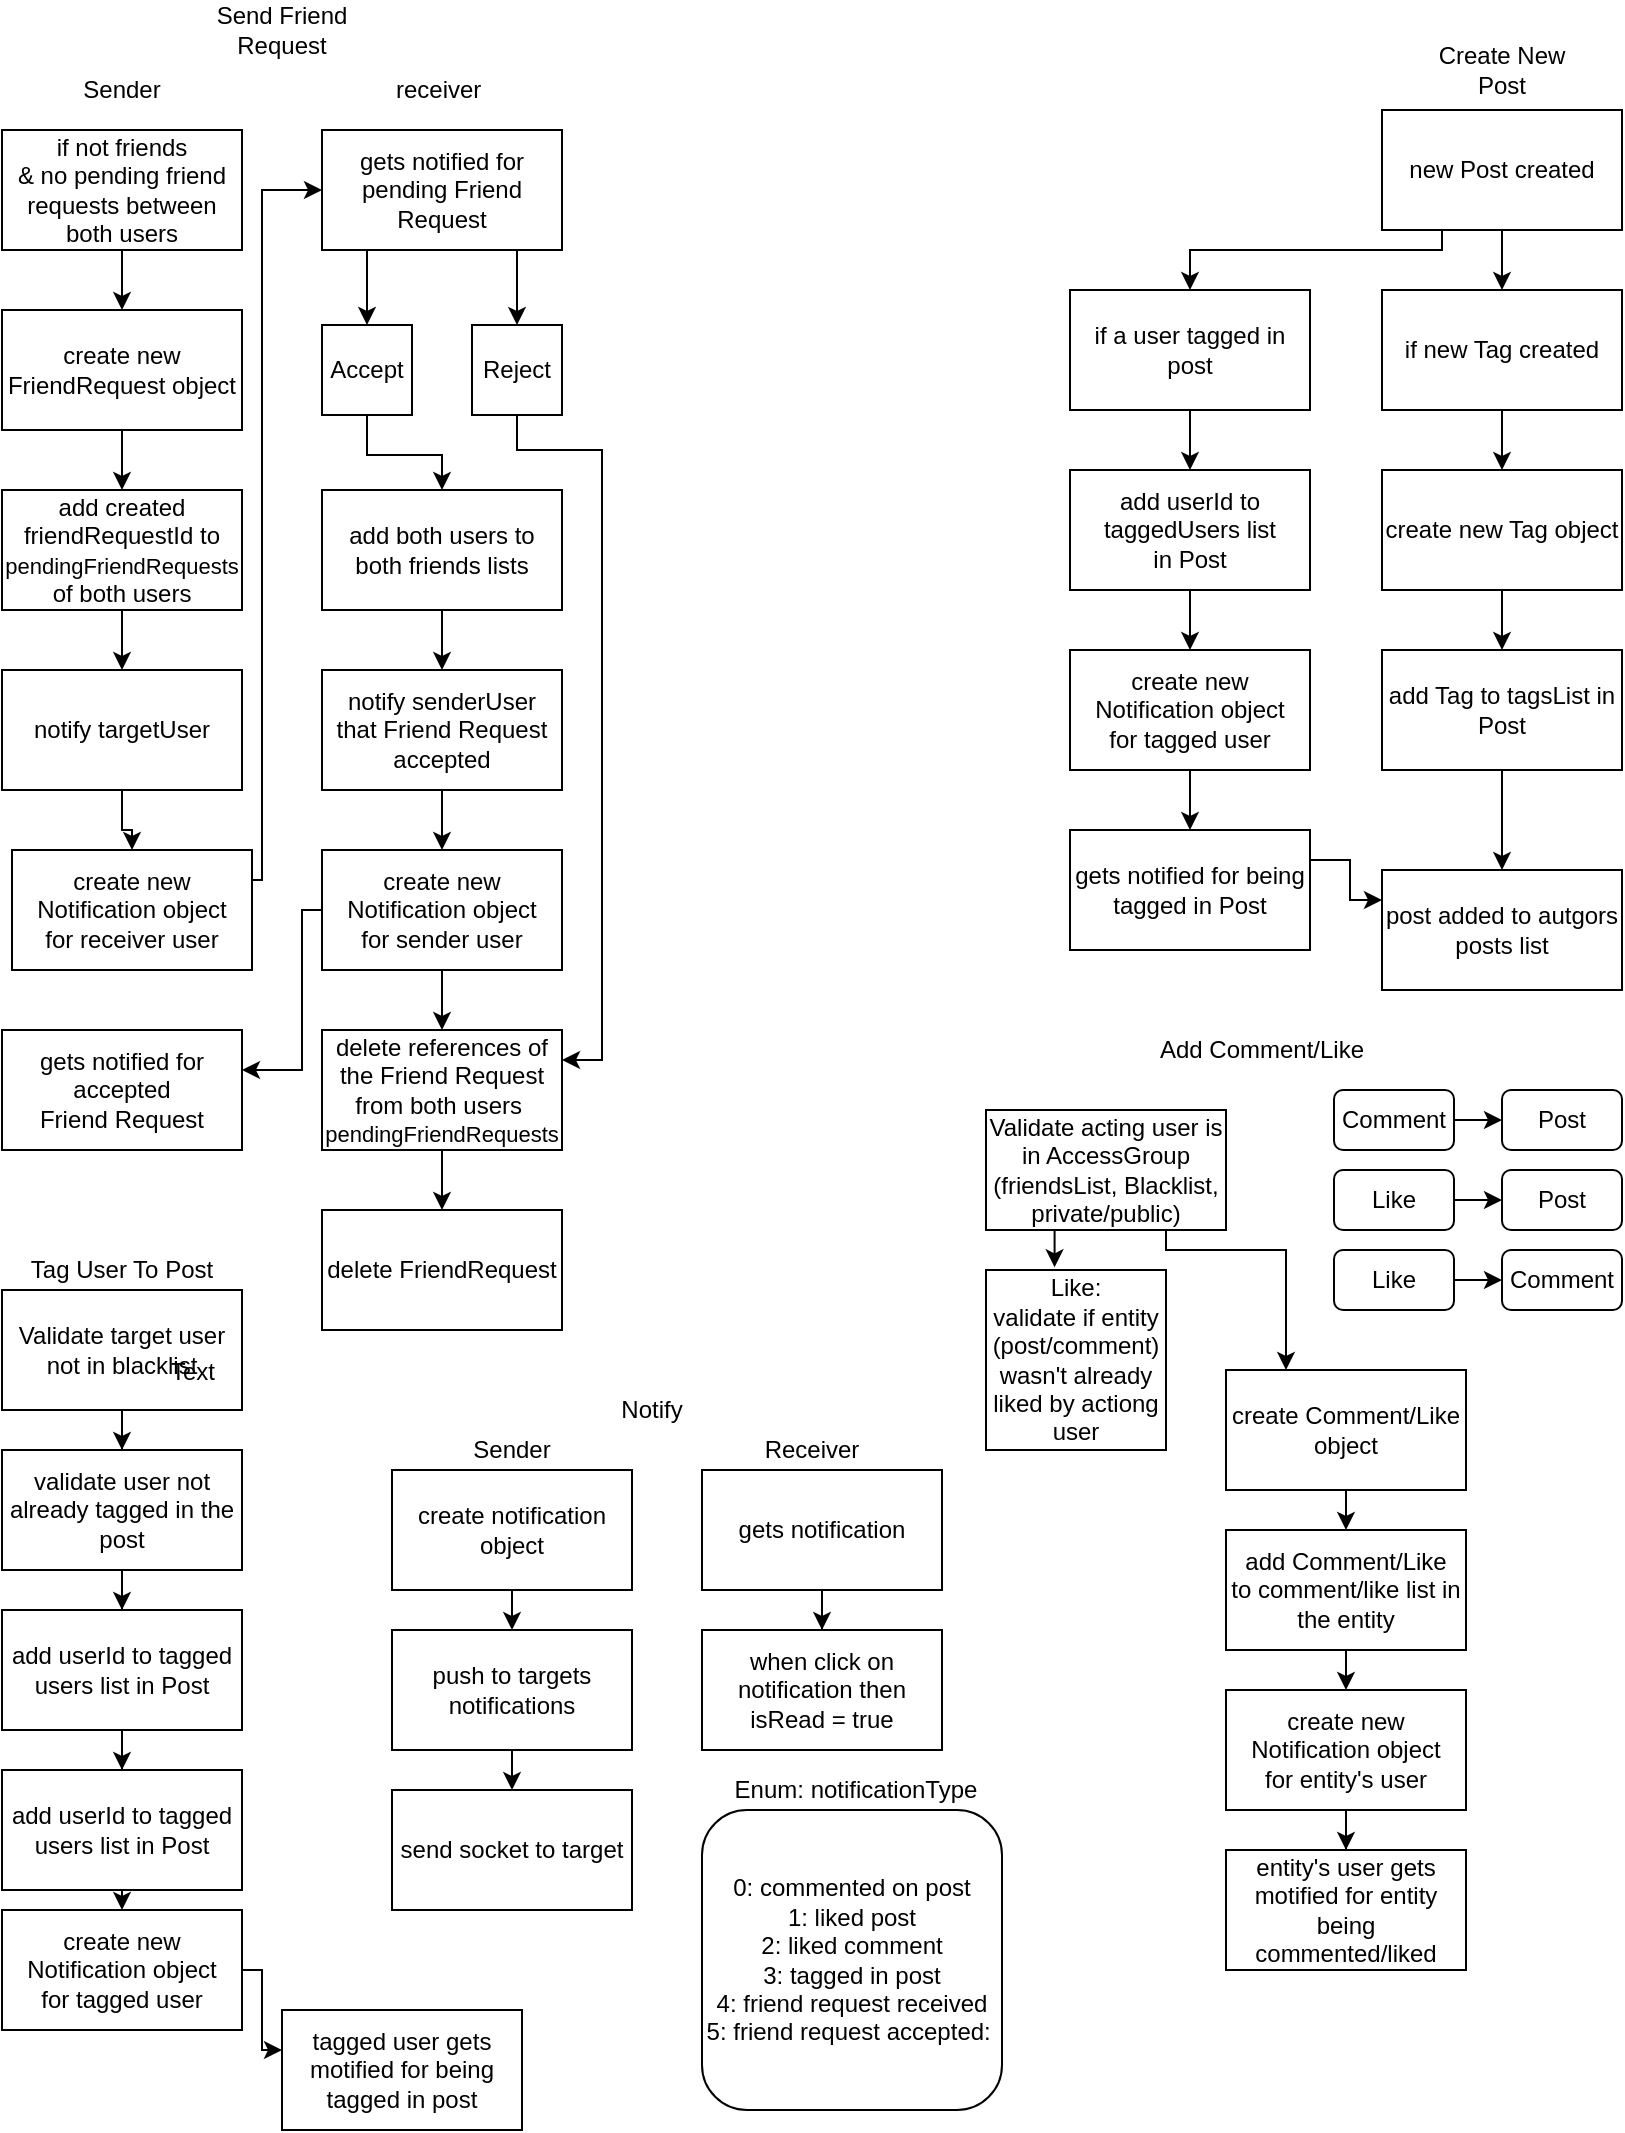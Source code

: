 <mxfile version="12.7.2" type="device"><diagram id="Eob0ZZDaNnzjsJ9SQ65y" name="Page-1"><mxGraphModel dx="985" dy="557" grid="1" gridSize="10" guides="1" tooltips="1" connect="1" arrows="1" fold="1" page="1" pageScale="1" pageWidth="850" pageHeight="1100" math="0" shadow="0"><root><mxCell id="0"/><mxCell id="1" parent="0"/><mxCell id="Vmo9bWAXrCTbybyQjrpj-23" style="edgeStyle=orthogonalEdgeStyle;rounded=0;orthogonalLoop=1;jettySize=auto;html=1;exitX=0.5;exitY=1;exitDx=0;exitDy=0;entryX=0.5;entryY=0;entryDx=0;entryDy=0;" edge="1" parent="1" source="Vmo9bWAXrCTbybyQjrpj-2" target="Vmo9bWAXrCTbybyQjrpj-9"><mxGeometry relative="1" as="geometry"/></mxCell><mxCell id="Vmo9bWAXrCTbybyQjrpj-2" value="if not friends&lt;br&gt;&amp;amp; no pending friend requests between both users" style="whiteSpace=wrap;html=1;" vertex="1" parent="1"><mxGeometry x="20" y="90" width="120" height="60" as="geometry"/></mxCell><mxCell id="Vmo9bWAXrCTbybyQjrpj-3" value="Send Friend Request" style="text;html=1;strokeColor=none;fillColor=none;align=center;verticalAlign=middle;whiteSpace=wrap;rounded=0;" vertex="1" parent="1"><mxGeometry x="120" y="30" width="80" height="20" as="geometry"/></mxCell><mxCell id="Vmo9bWAXrCTbybyQjrpj-4" value="Sender" style="text;html=1;strokeColor=none;fillColor=none;align=center;verticalAlign=middle;whiteSpace=wrap;rounded=0;" vertex="1" parent="1"><mxGeometry x="60" y="60" width="40" height="20" as="geometry"/></mxCell><mxCell id="Vmo9bWAXrCTbybyQjrpj-5" value="receiver&amp;nbsp;" style="text;html=1;strokeColor=none;fillColor=none;align=center;verticalAlign=middle;whiteSpace=wrap;rounded=0;" vertex="1" parent="1"><mxGeometry x="220" y="60" width="40" height="20" as="geometry"/></mxCell><mxCell id="Vmo9bWAXrCTbybyQjrpj-34" style="edgeStyle=orthogonalEdgeStyle;rounded=0;orthogonalLoop=1;jettySize=auto;html=1;exitX=0.5;exitY=1;exitDx=0;exitDy=0;entryX=0.5;entryY=0;entryDx=0;entryDy=0;" edge="1" parent="1" source="Vmo9bWAXrCTbybyQjrpj-6" target="Vmo9bWAXrCTbybyQjrpj-13"><mxGeometry relative="1" as="geometry"/></mxCell><mxCell id="Vmo9bWAXrCTbybyQjrpj-6" value="add both users to both friends lists" style="whiteSpace=wrap;html=1;" vertex="1" parent="1"><mxGeometry x="180" y="270" width="120" height="60" as="geometry"/></mxCell><mxCell id="Vmo9bWAXrCTbybyQjrpj-24" style="edgeStyle=orthogonalEdgeStyle;rounded=0;orthogonalLoop=1;jettySize=auto;html=1;exitX=0.5;exitY=1;exitDx=0;exitDy=0;entryX=0.5;entryY=0;entryDx=0;entryDy=0;" edge="1" parent="1" source="Vmo9bWAXrCTbybyQjrpj-9" target="Vmo9bWAXrCTbybyQjrpj-10"><mxGeometry relative="1" as="geometry"/></mxCell><mxCell id="Vmo9bWAXrCTbybyQjrpj-9" value="create new FriendRequest object" style="rounded=0;whiteSpace=wrap;html=1;" vertex="1" parent="1"><mxGeometry x="20" y="180" width="120" height="60" as="geometry"/></mxCell><mxCell id="Vmo9bWAXrCTbybyQjrpj-25" style="edgeStyle=orthogonalEdgeStyle;rounded=0;orthogonalLoop=1;jettySize=auto;html=1;exitX=0.5;exitY=1;exitDx=0;exitDy=0;entryX=0.5;entryY=0;entryDx=0;entryDy=0;" edge="1" parent="1" source="Vmo9bWAXrCTbybyQjrpj-10" target="Vmo9bWAXrCTbybyQjrpj-11"><mxGeometry relative="1" as="geometry"/></mxCell><mxCell id="Vmo9bWAXrCTbybyQjrpj-10" value="add created friendRequestId to&lt;br&gt;&lt;font style=&quot;font-size: 11px&quot;&gt;pendingFriendRequests&lt;br&gt;&lt;/font&gt;of both users" style="rounded=0;whiteSpace=wrap;html=1;" vertex="1" parent="1"><mxGeometry x="20" y="270" width="120" height="60" as="geometry"/></mxCell><mxCell id="Vmo9bWAXrCTbybyQjrpj-26" style="edgeStyle=orthogonalEdgeStyle;rounded=0;orthogonalLoop=1;jettySize=auto;html=1;exitX=0.5;exitY=1;exitDx=0;exitDy=0;" edge="1" parent="1" source="Vmo9bWAXrCTbybyQjrpj-11" target="Vmo9bWAXrCTbybyQjrpj-12"><mxGeometry relative="1" as="geometry"/></mxCell><mxCell id="Vmo9bWAXrCTbybyQjrpj-11" value="notify targetUser" style="rounded=0;whiteSpace=wrap;html=1;" vertex="1" parent="1"><mxGeometry x="20" y="360" width="120" height="60" as="geometry"/></mxCell><mxCell id="Vmo9bWAXrCTbybyQjrpj-30" style="edgeStyle=orthogonalEdgeStyle;rounded=0;orthogonalLoop=1;jettySize=auto;html=1;exitX=1;exitY=0.25;exitDx=0;exitDy=0;entryX=0;entryY=0.5;entryDx=0;entryDy=0;" edge="1" parent="1" source="Vmo9bWAXrCTbybyQjrpj-12" target="Vmo9bWAXrCTbybyQjrpj-29"><mxGeometry relative="1" as="geometry"><Array as="points"><mxPoint x="150" y="465"/><mxPoint x="150" y="120"/></Array></mxGeometry></mxCell><mxCell id="Vmo9bWAXrCTbybyQjrpj-12" value="create new Notification object&lt;br&gt;for receiver user" style="rounded=0;whiteSpace=wrap;html=1;" vertex="1" parent="1"><mxGeometry x="25" y="450" width="120" height="60" as="geometry"/></mxCell><mxCell id="Vmo9bWAXrCTbybyQjrpj-35" style="edgeStyle=orthogonalEdgeStyle;rounded=0;orthogonalLoop=1;jettySize=auto;html=1;exitX=0.5;exitY=1;exitDx=0;exitDy=0;entryX=0.5;entryY=0;entryDx=0;entryDy=0;" edge="1" parent="1" source="Vmo9bWAXrCTbybyQjrpj-13" target="Vmo9bWAXrCTbybyQjrpj-14"><mxGeometry relative="1" as="geometry"/></mxCell><mxCell id="Vmo9bWAXrCTbybyQjrpj-13" value="notify senderUser&lt;br&gt;that Friend Request accepted" style="rounded=0;whiteSpace=wrap;html=1;" vertex="1" parent="1"><mxGeometry x="180" y="360" width="120" height="60" as="geometry"/></mxCell><mxCell id="Vmo9bWAXrCTbybyQjrpj-36" style="edgeStyle=orthogonalEdgeStyle;rounded=0;orthogonalLoop=1;jettySize=auto;html=1;exitX=0.5;exitY=1;exitDx=0;exitDy=0;entryX=0.5;entryY=0;entryDx=0;entryDy=0;" edge="1" parent="1" source="Vmo9bWAXrCTbybyQjrpj-14" target="Vmo9bWAXrCTbybyQjrpj-17"><mxGeometry relative="1" as="geometry"/></mxCell><mxCell id="Vmo9bWAXrCTbybyQjrpj-39" style="edgeStyle=orthogonalEdgeStyle;rounded=0;orthogonalLoop=1;jettySize=auto;html=1;exitX=0;exitY=0.5;exitDx=0;exitDy=0;entryX=1;entryY=0.333;entryDx=0;entryDy=0;entryPerimeter=0;" edge="1" parent="1" source="Vmo9bWAXrCTbybyQjrpj-14" target="Vmo9bWAXrCTbybyQjrpj-19"><mxGeometry relative="1" as="geometry"><Array as="points"><mxPoint x="170" y="480"/><mxPoint x="170" y="560"/></Array></mxGeometry></mxCell><mxCell id="Vmo9bWAXrCTbybyQjrpj-14" value="create new Notification object&lt;br&gt;for sender user" style="rounded=0;whiteSpace=wrap;html=1;" vertex="1" parent="1"><mxGeometry x="180" y="450" width="120" height="60" as="geometry"/></mxCell><mxCell id="Vmo9bWAXrCTbybyQjrpj-37" style="edgeStyle=orthogonalEdgeStyle;rounded=0;orthogonalLoop=1;jettySize=auto;html=1;entryX=0.5;entryY=0;entryDx=0;entryDy=0;" edge="1" parent="1" source="Vmo9bWAXrCTbybyQjrpj-17" target="Vmo9bWAXrCTbybyQjrpj-18"><mxGeometry relative="1" as="geometry"/></mxCell><mxCell id="Vmo9bWAXrCTbybyQjrpj-17" value="delete references of the Friend Request from both users&amp;nbsp;&lt;br&gt;&lt;font style=&quot;font-size: 11px&quot;&gt;pendingFriendRequests&lt;/font&gt;" style="rounded=0;whiteSpace=wrap;html=1;" vertex="1" parent="1"><mxGeometry x="180" y="540" width="120" height="60" as="geometry"/></mxCell><mxCell id="Vmo9bWAXrCTbybyQjrpj-18" value="delete FriendRequest" style="rounded=0;whiteSpace=wrap;html=1;" vertex="1" parent="1"><mxGeometry x="180" y="630" width="120" height="60" as="geometry"/></mxCell><mxCell id="Vmo9bWAXrCTbybyQjrpj-19" value="gets notified for accepted &lt;br&gt;Friend Request" style="rounded=0;whiteSpace=wrap;html=1;" vertex="1" parent="1"><mxGeometry x="20" y="540" width="120" height="60" as="geometry"/></mxCell><mxCell id="Vmo9bWAXrCTbybyQjrpj-33" style="edgeStyle=orthogonalEdgeStyle;rounded=0;orthogonalLoop=1;jettySize=auto;html=1;exitX=0.5;exitY=1;exitDx=0;exitDy=0;entryX=0.5;entryY=0;entryDx=0;entryDy=0;" edge="1" parent="1" source="Vmo9bWAXrCTbybyQjrpj-20" target="Vmo9bWAXrCTbybyQjrpj-6"><mxGeometry relative="1" as="geometry"/></mxCell><mxCell id="Vmo9bWAXrCTbybyQjrpj-20" value="Accept" style="whiteSpace=wrap;html=1;aspect=fixed;" vertex="1" parent="1"><mxGeometry x="180" y="187.5" width="45" height="45" as="geometry"/></mxCell><mxCell id="Vmo9bWAXrCTbybyQjrpj-40" style="edgeStyle=orthogonalEdgeStyle;rounded=0;orthogonalLoop=1;jettySize=auto;html=1;exitX=0.5;exitY=1;exitDx=0;exitDy=0;entryX=1;entryY=0.25;entryDx=0;entryDy=0;" edge="1" parent="1" source="Vmo9bWAXrCTbybyQjrpj-21" target="Vmo9bWAXrCTbybyQjrpj-17"><mxGeometry relative="1" as="geometry"><Array as="points"><mxPoint x="278" y="250"/><mxPoint x="320" y="250"/><mxPoint x="320" y="555"/></Array></mxGeometry></mxCell><mxCell id="Vmo9bWAXrCTbybyQjrpj-21" value="Reject" style="whiteSpace=wrap;html=1;aspect=fixed;" vertex="1" parent="1"><mxGeometry x="255" y="187.5" width="45" height="45" as="geometry"/></mxCell><mxCell id="Vmo9bWAXrCTbybyQjrpj-31" style="edgeStyle=orthogonalEdgeStyle;rounded=0;orthogonalLoop=1;jettySize=auto;html=1;exitX=0.25;exitY=1;exitDx=0;exitDy=0;entryX=0.5;entryY=0;entryDx=0;entryDy=0;" edge="1" parent="1" source="Vmo9bWAXrCTbybyQjrpj-29" target="Vmo9bWAXrCTbybyQjrpj-20"><mxGeometry relative="1" as="geometry"/></mxCell><mxCell id="Vmo9bWAXrCTbybyQjrpj-32" style="edgeStyle=orthogonalEdgeStyle;rounded=0;orthogonalLoop=1;jettySize=auto;html=1;exitX=0.75;exitY=1;exitDx=0;exitDy=0;entryX=0.5;entryY=0;entryDx=0;entryDy=0;" edge="1" parent="1" source="Vmo9bWAXrCTbybyQjrpj-29" target="Vmo9bWAXrCTbybyQjrpj-21"><mxGeometry relative="1" as="geometry"/></mxCell><mxCell id="Vmo9bWAXrCTbybyQjrpj-29" value="gets notified for pending Friend Request" style="rounded=0;whiteSpace=wrap;html=1;" vertex="1" parent="1"><mxGeometry x="180" y="90" width="120" height="60" as="geometry"/></mxCell><mxCell id="Vmo9bWAXrCTbybyQjrpj-41" value="Create New Post" style="text;html=1;strokeColor=none;fillColor=none;align=center;verticalAlign=middle;whiteSpace=wrap;rounded=0;" vertex="1" parent="1"><mxGeometry x="730" y="50" width="80" height="20" as="geometry"/></mxCell><mxCell id="Vmo9bWAXrCTbybyQjrpj-52" style="edgeStyle=orthogonalEdgeStyle;rounded=0;orthogonalLoop=1;jettySize=auto;html=1;exitX=0.5;exitY=1;exitDx=0;exitDy=0;entryX=0.5;entryY=0;entryDx=0;entryDy=0;" edge="1" parent="1" source="Vmo9bWAXrCTbybyQjrpj-42" target="Vmo9bWAXrCTbybyQjrpj-49"><mxGeometry relative="1" as="geometry"/></mxCell><mxCell id="Vmo9bWAXrCTbybyQjrpj-53" style="edgeStyle=orthogonalEdgeStyle;rounded=0;orthogonalLoop=1;jettySize=auto;html=1;exitX=0.25;exitY=1;exitDx=0;exitDy=0;" edge="1" parent="1" source="Vmo9bWAXrCTbybyQjrpj-42" target="Vmo9bWAXrCTbybyQjrpj-45"><mxGeometry relative="1" as="geometry"><Array as="points"><mxPoint x="740" y="150"/><mxPoint x="614" y="150"/></Array></mxGeometry></mxCell><mxCell id="Vmo9bWAXrCTbybyQjrpj-42" value="new Post created" style="rounded=0;whiteSpace=wrap;html=1;" vertex="1" parent="1"><mxGeometry x="710" y="80" width="120" height="60" as="geometry"/></mxCell><mxCell id="Vmo9bWAXrCTbybyQjrpj-44" value="post added to autgors posts list" style="rounded=0;whiteSpace=wrap;html=1;" vertex="1" parent="1"><mxGeometry x="710" y="460" width="120" height="60" as="geometry"/></mxCell><mxCell id="Vmo9bWAXrCTbybyQjrpj-55" value="" style="edgeStyle=orthogonalEdgeStyle;rounded=0;orthogonalLoop=1;jettySize=auto;html=1;" edge="1" parent="1" source="Vmo9bWAXrCTbybyQjrpj-45" target="Vmo9bWAXrCTbybyQjrpj-48"><mxGeometry relative="1" as="geometry"/></mxCell><mxCell id="Vmo9bWAXrCTbybyQjrpj-45" value="if a user tagged in post" style="rounded=0;whiteSpace=wrap;html=1;" vertex="1" parent="1"><mxGeometry x="554" y="170" width="120" height="60" as="geometry"/></mxCell><mxCell id="Vmo9bWAXrCTbybyQjrpj-60" style="edgeStyle=orthogonalEdgeStyle;rounded=0;orthogonalLoop=1;jettySize=auto;html=1;exitX=1;exitY=0.25;exitDx=0;exitDy=0;entryX=0;entryY=0.25;entryDx=0;entryDy=0;" edge="1" parent="1" source="Vmo9bWAXrCTbybyQjrpj-46" target="Vmo9bWAXrCTbybyQjrpj-44"><mxGeometry relative="1" as="geometry"/></mxCell><mxCell id="Vmo9bWAXrCTbybyQjrpj-46" value="gets notified for being tagged in Post" style="rounded=0;whiteSpace=wrap;html=1;" vertex="1" parent="1"><mxGeometry x="554" y="440" width="120" height="60" as="geometry"/></mxCell><mxCell id="Vmo9bWAXrCTbybyQjrpj-59" value="" style="edgeStyle=orthogonalEdgeStyle;rounded=0;orthogonalLoop=1;jettySize=auto;html=1;" edge="1" parent="1" source="Vmo9bWAXrCTbybyQjrpj-47" target="Vmo9bWAXrCTbybyQjrpj-46"><mxGeometry relative="1" as="geometry"/></mxCell><mxCell id="Vmo9bWAXrCTbybyQjrpj-47" value="create new Notification object&lt;br&gt;for tagged user" style="rounded=0;whiteSpace=wrap;html=1;" vertex="1" parent="1"><mxGeometry x="554" y="350" width="120" height="60" as="geometry"/></mxCell><mxCell id="Vmo9bWAXrCTbybyQjrpj-57" value="" style="edgeStyle=orthogonalEdgeStyle;rounded=0;orthogonalLoop=1;jettySize=auto;html=1;" edge="1" parent="1" source="Vmo9bWAXrCTbybyQjrpj-48" target="Vmo9bWAXrCTbybyQjrpj-47"><mxGeometry relative="1" as="geometry"/></mxCell><mxCell id="Vmo9bWAXrCTbybyQjrpj-48" value="add userId to taggedUsers list&lt;br&gt;in Post" style="rounded=0;whiteSpace=wrap;html=1;" vertex="1" parent="1"><mxGeometry x="554" y="260" width="120" height="60" as="geometry"/></mxCell><mxCell id="Vmo9bWAXrCTbybyQjrpj-54" value="" style="edgeStyle=orthogonalEdgeStyle;rounded=0;orthogonalLoop=1;jettySize=auto;html=1;" edge="1" parent="1" source="Vmo9bWAXrCTbybyQjrpj-49" target="Vmo9bWAXrCTbybyQjrpj-50"><mxGeometry relative="1" as="geometry"/></mxCell><mxCell id="Vmo9bWAXrCTbybyQjrpj-49" value="if new Tag created" style="rounded=0;whiteSpace=wrap;html=1;" vertex="1" parent="1"><mxGeometry x="710" y="170" width="120" height="60" as="geometry"/></mxCell><mxCell id="Vmo9bWAXrCTbybyQjrpj-56" value="" style="edgeStyle=orthogonalEdgeStyle;rounded=0;orthogonalLoop=1;jettySize=auto;html=1;" edge="1" parent="1" source="Vmo9bWAXrCTbybyQjrpj-50" target="Vmo9bWAXrCTbybyQjrpj-51"><mxGeometry relative="1" as="geometry"/></mxCell><mxCell id="Vmo9bWAXrCTbybyQjrpj-50" value="create new Tag object" style="rounded=0;whiteSpace=wrap;html=1;" vertex="1" parent="1"><mxGeometry x="710" y="260" width="120" height="60" as="geometry"/></mxCell><mxCell id="Vmo9bWAXrCTbybyQjrpj-58" value="" style="edgeStyle=orthogonalEdgeStyle;rounded=0;orthogonalLoop=1;jettySize=auto;html=1;" edge="1" parent="1" source="Vmo9bWAXrCTbybyQjrpj-51" target="Vmo9bWAXrCTbybyQjrpj-44"><mxGeometry relative="1" as="geometry"/></mxCell><mxCell id="Vmo9bWAXrCTbybyQjrpj-51" value="add Tag to tagsList in Post" style="rounded=0;whiteSpace=wrap;html=1;" vertex="1" parent="1"><mxGeometry x="710" y="350" width="120" height="60" as="geometry"/></mxCell><mxCell id="Vmo9bWAXrCTbybyQjrpj-61" value="Add Comment/Like" style="text;html=1;strokeColor=none;fillColor=none;align=center;verticalAlign=middle;whiteSpace=wrap;rounded=0;" vertex="1" parent="1"><mxGeometry x="590" y="540" width="120" height="20" as="geometry"/></mxCell><mxCell id="Vmo9bWAXrCTbybyQjrpj-85" value="" style="edgeStyle=orthogonalEdgeStyle;rounded=0;orthogonalLoop=1;jettySize=auto;html=1;" edge="1" parent="1" source="Vmo9bWAXrCTbybyQjrpj-76" target="Vmo9bWAXrCTbybyQjrpj-82"><mxGeometry relative="1" as="geometry"/></mxCell><mxCell id="Vmo9bWAXrCTbybyQjrpj-76" value="Comment" style="rounded=1;whiteSpace=wrap;html=1;" vertex="1" parent="1"><mxGeometry x="686" y="570" width="60" height="30" as="geometry"/></mxCell><mxCell id="Vmo9bWAXrCTbybyQjrpj-86" value="" style="edgeStyle=orthogonalEdgeStyle;rounded=0;orthogonalLoop=1;jettySize=auto;html=1;" edge="1" parent="1" source="Vmo9bWAXrCTbybyQjrpj-77" target="Vmo9bWAXrCTbybyQjrpj-83"><mxGeometry relative="1" as="geometry"/></mxCell><mxCell id="Vmo9bWAXrCTbybyQjrpj-77" value="Like" style="rounded=1;whiteSpace=wrap;html=1;" vertex="1" parent="1"><mxGeometry x="686" y="610" width="60" height="30" as="geometry"/></mxCell><mxCell id="Vmo9bWAXrCTbybyQjrpj-87" value="" style="edgeStyle=orthogonalEdgeStyle;rounded=0;orthogonalLoop=1;jettySize=auto;html=1;" edge="1" parent="1" source="Vmo9bWAXrCTbybyQjrpj-78" target="Vmo9bWAXrCTbybyQjrpj-84"><mxGeometry relative="1" as="geometry"/></mxCell><mxCell id="Vmo9bWAXrCTbybyQjrpj-78" value="Like" style="rounded=1;whiteSpace=wrap;html=1;" vertex="1" parent="1"><mxGeometry x="686" y="650" width="60" height="30" as="geometry"/></mxCell><mxCell id="Vmo9bWAXrCTbybyQjrpj-82" value="Post" style="rounded=1;whiteSpace=wrap;html=1;" vertex="1" parent="1"><mxGeometry x="770" y="570" width="60" height="30" as="geometry"/></mxCell><mxCell id="Vmo9bWAXrCTbybyQjrpj-83" value="Post" style="rounded=1;whiteSpace=wrap;html=1;" vertex="1" parent="1"><mxGeometry x="770" y="610" width="60" height="30" as="geometry"/></mxCell><mxCell id="Vmo9bWAXrCTbybyQjrpj-84" value="Comment" style="rounded=1;whiteSpace=wrap;html=1;" vertex="1" parent="1"><mxGeometry x="770" y="650" width="60" height="30" as="geometry"/></mxCell><mxCell id="Vmo9bWAXrCTbybyQjrpj-96" style="edgeStyle=orthogonalEdgeStyle;rounded=0;orthogonalLoop=1;jettySize=auto;html=1;exitX=0.25;exitY=1;exitDx=0;exitDy=0;entryX=0.381;entryY=-0.015;entryDx=0;entryDy=0;entryPerimeter=0;" edge="1" parent="1" source="Vmo9bWAXrCTbybyQjrpj-88" target="Vmo9bWAXrCTbybyQjrpj-89"><mxGeometry relative="1" as="geometry"/></mxCell><mxCell id="Vmo9bWAXrCTbybyQjrpj-118" style="edgeStyle=orthogonalEdgeStyle;rounded=0;orthogonalLoop=1;jettySize=auto;html=1;exitX=0.75;exitY=1;exitDx=0;exitDy=0;entryX=0.25;entryY=0;entryDx=0;entryDy=0;" edge="1" parent="1" source="Vmo9bWAXrCTbybyQjrpj-88" target="Vmo9bWAXrCTbybyQjrpj-92"><mxGeometry relative="1" as="geometry"><Array as="points"><mxPoint x="602" y="650"/><mxPoint x="662" y="650"/></Array></mxGeometry></mxCell><mxCell id="Vmo9bWAXrCTbybyQjrpj-88" value="Validate acting user is in AccessGroup (friendsList, Blacklist, private/public)" style="rounded=0;whiteSpace=wrap;html=1;" vertex="1" parent="1"><mxGeometry x="512" y="580" width="120" height="60" as="geometry"/></mxCell><mxCell id="Vmo9bWAXrCTbybyQjrpj-89" value="Like:&lt;br&gt;validate if entity (post/comment) wasn't already liked by actiong user" style="whiteSpace=wrap;html=1;aspect=fixed;" vertex="1" parent="1"><mxGeometry x="512" y="660" width="90" height="90" as="geometry"/></mxCell><mxCell id="Vmo9bWAXrCTbybyQjrpj-98" style="edgeStyle=orthogonalEdgeStyle;rounded=0;orthogonalLoop=1;jettySize=auto;html=1;exitX=0.5;exitY=1;exitDx=0;exitDy=0;entryX=0.5;entryY=0;entryDx=0;entryDy=0;" edge="1" parent="1" source="Vmo9bWAXrCTbybyQjrpj-92" target="Vmo9bWAXrCTbybyQjrpj-93"><mxGeometry relative="1" as="geometry"/></mxCell><mxCell id="Vmo9bWAXrCTbybyQjrpj-92" value="create Comment/Like object" style="rounded=0;whiteSpace=wrap;html=1;" vertex="1" parent="1"><mxGeometry x="632" y="710" width="120" height="60" as="geometry"/></mxCell><mxCell id="Vmo9bWAXrCTbybyQjrpj-99" style="edgeStyle=orthogonalEdgeStyle;rounded=0;orthogonalLoop=1;jettySize=auto;html=1;exitX=0.5;exitY=1;exitDx=0;exitDy=0;entryX=0.5;entryY=0;entryDx=0;entryDy=0;" edge="1" parent="1" source="Vmo9bWAXrCTbybyQjrpj-93" target="Vmo9bWAXrCTbybyQjrpj-94"><mxGeometry relative="1" as="geometry"/></mxCell><mxCell id="Vmo9bWAXrCTbybyQjrpj-93" value="add Comment/Like&lt;br&gt;to comment/like list in the entity" style="rounded=0;whiteSpace=wrap;html=1;" vertex="1" parent="1"><mxGeometry x="632" y="790" width="120" height="60" as="geometry"/></mxCell><mxCell id="Vmo9bWAXrCTbybyQjrpj-103" value="" style="edgeStyle=orthogonalEdgeStyle;rounded=0;orthogonalLoop=1;jettySize=auto;html=1;" edge="1" parent="1" source="Vmo9bWAXrCTbybyQjrpj-94" target="Vmo9bWAXrCTbybyQjrpj-95"><mxGeometry relative="1" as="geometry"/></mxCell><mxCell id="Vmo9bWAXrCTbybyQjrpj-94" value="create new Notification object&lt;br&gt;for entity's user" style="rounded=0;whiteSpace=wrap;html=1;" vertex="1" parent="1"><mxGeometry x="632" y="870" width="120" height="60" as="geometry"/></mxCell><mxCell id="Vmo9bWAXrCTbybyQjrpj-95" value="entity's user gets motified for entity being commented/liked" style="rounded=0;whiteSpace=wrap;html=1;" vertex="1" parent="1"><mxGeometry x="632" y="950" width="120" height="60" as="geometry"/></mxCell><mxCell id="Vmo9bWAXrCTbybyQjrpj-104" value="Tag User To Post" style="text;html=1;strokeColor=none;fillColor=none;align=center;verticalAlign=middle;whiteSpace=wrap;rounded=0;" vertex="1" parent="1"><mxGeometry x="20" y="650" width="120" height="20" as="geometry"/></mxCell><mxCell id="Vmo9bWAXrCTbybyQjrpj-114" value="" style="edgeStyle=orthogonalEdgeStyle;rounded=0;orthogonalLoop=1;jettySize=auto;html=1;" edge="1" parent="1" source="Vmo9bWAXrCTbybyQjrpj-105" target="Vmo9bWAXrCTbybyQjrpj-106"><mxGeometry relative="1" as="geometry"/></mxCell><mxCell id="Vmo9bWAXrCTbybyQjrpj-105" value="Validate target user not in blacklist" style="rounded=0;whiteSpace=wrap;html=1;" vertex="1" parent="1"><mxGeometry x="20" y="670" width="120" height="60" as="geometry"/></mxCell><mxCell id="Vmo9bWAXrCTbybyQjrpj-115" value="" style="edgeStyle=orthogonalEdgeStyle;rounded=0;orthogonalLoop=1;jettySize=auto;html=1;" edge="1" parent="1" source="Vmo9bWAXrCTbybyQjrpj-106" target="Vmo9bWAXrCTbybyQjrpj-107"><mxGeometry relative="1" as="geometry"/></mxCell><mxCell id="Vmo9bWAXrCTbybyQjrpj-106" value="validate user not already tagged in the post" style="rounded=0;whiteSpace=wrap;html=1;" vertex="1" parent="1"><mxGeometry x="20" y="750" width="120" height="60" as="geometry"/></mxCell><mxCell id="Vmo9bWAXrCTbybyQjrpj-116" value="" style="edgeStyle=orthogonalEdgeStyle;rounded=0;orthogonalLoop=1;jettySize=auto;html=1;" edge="1" parent="1" source="Vmo9bWAXrCTbybyQjrpj-107" target="Vmo9bWAXrCTbybyQjrpj-108"><mxGeometry relative="1" as="geometry"/></mxCell><mxCell id="Vmo9bWAXrCTbybyQjrpj-107" value="add userId to tagged users list in Post" style="rounded=0;whiteSpace=wrap;html=1;" vertex="1" parent="1"><mxGeometry x="20" y="830" width="120" height="60" as="geometry"/></mxCell><mxCell id="Vmo9bWAXrCTbybyQjrpj-117" style="edgeStyle=orthogonalEdgeStyle;rounded=0;orthogonalLoop=1;jettySize=auto;html=1;exitX=0.5;exitY=1;exitDx=0;exitDy=0;entryX=0.5;entryY=0;entryDx=0;entryDy=0;" edge="1" parent="1" source="Vmo9bWAXrCTbybyQjrpj-108" target="Vmo9bWAXrCTbybyQjrpj-110"><mxGeometry relative="1" as="geometry"/></mxCell><mxCell id="Vmo9bWAXrCTbybyQjrpj-108" value="add userId to tagged users list in Post" style="rounded=0;whiteSpace=wrap;html=1;" vertex="1" parent="1"><mxGeometry x="20" y="910" width="120" height="60" as="geometry"/></mxCell><mxCell id="Vmo9bWAXrCTbybyQjrpj-109" value="" style="edgeStyle=orthogonalEdgeStyle;rounded=0;orthogonalLoop=1;jettySize=auto;html=1;" edge="1" parent="1" source="Vmo9bWAXrCTbybyQjrpj-110" target="Vmo9bWAXrCTbybyQjrpj-111"><mxGeometry relative="1" as="geometry"><Array as="points"><mxPoint x="150" y="1010"/><mxPoint x="150" y="1050"/></Array></mxGeometry></mxCell><mxCell id="Vmo9bWAXrCTbybyQjrpj-110" value="create new Notification object&lt;br&gt;for tagged user" style="rounded=0;whiteSpace=wrap;html=1;" vertex="1" parent="1"><mxGeometry x="20" y="980" width="120" height="60" as="geometry"/></mxCell><mxCell id="Vmo9bWAXrCTbybyQjrpj-111" value="tagged user gets motified for being tagged in post" style="rounded=0;whiteSpace=wrap;html=1;" vertex="1" parent="1"><mxGeometry x="160" y="1030" width="120" height="60" as="geometry"/></mxCell><mxCell id="Vmo9bWAXrCTbybyQjrpj-113" value="Text" style="text;html=1;align=center;verticalAlign=middle;resizable=0;points=[];autosize=1;" vertex="1" parent="1"><mxGeometry x="95" y="701" width="40" height="20" as="geometry"/></mxCell><mxCell id="Vmo9bWAXrCTbybyQjrpj-119" value="Notify" style="text;html=1;strokeColor=none;fillColor=none;align=center;verticalAlign=middle;whiteSpace=wrap;rounded=0;" vertex="1" parent="1"><mxGeometry x="320" y="720" width="50" height="20" as="geometry"/></mxCell><mxCell id="Vmo9bWAXrCTbybyQjrpj-120" value="Sender" style="text;html=1;strokeColor=none;fillColor=none;align=center;verticalAlign=middle;whiteSpace=wrap;rounded=0;" vertex="1" parent="1"><mxGeometry x="250" y="740" width="50" height="20" as="geometry"/></mxCell><mxCell id="Vmo9bWAXrCTbybyQjrpj-121" value="Receiver" style="text;html=1;strokeColor=none;fillColor=none;align=center;verticalAlign=middle;whiteSpace=wrap;rounded=0;" vertex="1" parent="1"><mxGeometry x="400" y="740" width="50" height="20" as="geometry"/></mxCell><mxCell id="Vmo9bWAXrCTbybyQjrpj-127" style="edgeStyle=orthogonalEdgeStyle;rounded=0;orthogonalLoop=1;jettySize=auto;html=1;exitX=0.5;exitY=1;exitDx=0;exitDy=0;entryX=0.5;entryY=0;entryDx=0;entryDy=0;" edge="1" parent="1" source="Vmo9bWAXrCTbybyQjrpj-124" target="Vmo9bWAXrCTbybyQjrpj-125"><mxGeometry relative="1" as="geometry"/></mxCell><mxCell id="Vmo9bWAXrCTbybyQjrpj-124" value="create notification object" style="rounded=0;whiteSpace=wrap;html=1;" vertex="1" parent="1"><mxGeometry x="215" y="760" width="120" height="60" as="geometry"/></mxCell><mxCell id="Vmo9bWAXrCTbybyQjrpj-128" style="edgeStyle=orthogonalEdgeStyle;rounded=0;orthogonalLoop=1;jettySize=auto;html=1;exitX=0.5;exitY=1;exitDx=0;exitDy=0;entryX=0.5;entryY=0;entryDx=0;entryDy=0;" edge="1" parent="1" source="Vmo9bWAXrCTbybyQjrpj-125" target="Vmo9bWAXrCTbybyQjrpj-126"><mxGeometry relative="1" as="geometry"/></mxCell><mxCell id="Vmo9bWAXrCTbybyQjrpj-125" value="push to targets notifications" style="rounded=0;whiteSpace=wrap;html=1;" vertex="1" parent="1"><mxGeometry x="215" y="840" width="120" height="60" as="geometry"/></mxCell><mxCell id="Vmo9bWAXrCTbybyQjrpj-126" value="send socket to target" style="rounded=0;whiteSpace=wrap;html=1;" vertex="1" parent="1"><mxGeometry x="215" y="920" width="120" height="60" as="geometry"/></mxCell><mxCell id="Vmo9bWAXrCTbybyQjrpj-131" value="" style="edgeStyle=orthogonalEdgeStyle;rounded=0;orthogonalLoop=1;jettySize=auto;html=1;" edge="1" parent="1" source="Vmo9bWAXrCTbybyQjrpj-129" target="Vmo9bWAXrCTbybyQjrpj-130"><mxGeometry relative="1" as="geometry"/></mxCell><mxCell id="Vmo9bWAXrCTbybyQjrpj-129" value="gets notification" style="rounded=0;whiteSpace=wrap;html=1;" vertex="1" parent="1"><mxGeometry x="370" y="760" width="120" height="60" as="geometry"/></mxCell><mxCell id="Vmo9bWAXrCTbybyQjrpj-130" value="when click on notification then isRead = true" style="rounded=0;whiteSpace=wrap;html=1;" vertex="1" parent="1"><mxGeometry x="370" y="840" width="120" height="60" as="geometry"/></mxCell><mxCell id="Vmo9bWAXrCTbybyQjrpj-132" value="0: commented on post&lt;br&gt;1: liked post&lt;br&gt;2: liked comment&lt;br&gt;3: tagged in post&lt;br&gt;4: friend request received&lt;br&gt;5: friend request accepted:&amp;nbsp;" style="rounded=1;whiteSpace=wrap;html=1;" vertex="1" parent="1"><mxGeometry x="370" y="930" width="150" height="150" as="geometry"/></mxCell><mxCell id="Vmo9bWAXrCTbybyQjrpj-133" value="Enum: notificationType" style="text;html=1;strokeColor=none;fillColor=none;align=center;verticalAlign=middle;whiteSpace=wrap;rounded=0;" vertex="1" parent="1"><mxGeometry x="382" y="910" width="130" height="20" as="geometry"/></mxCell></root></mxGraphModel></diagram></mxfile>